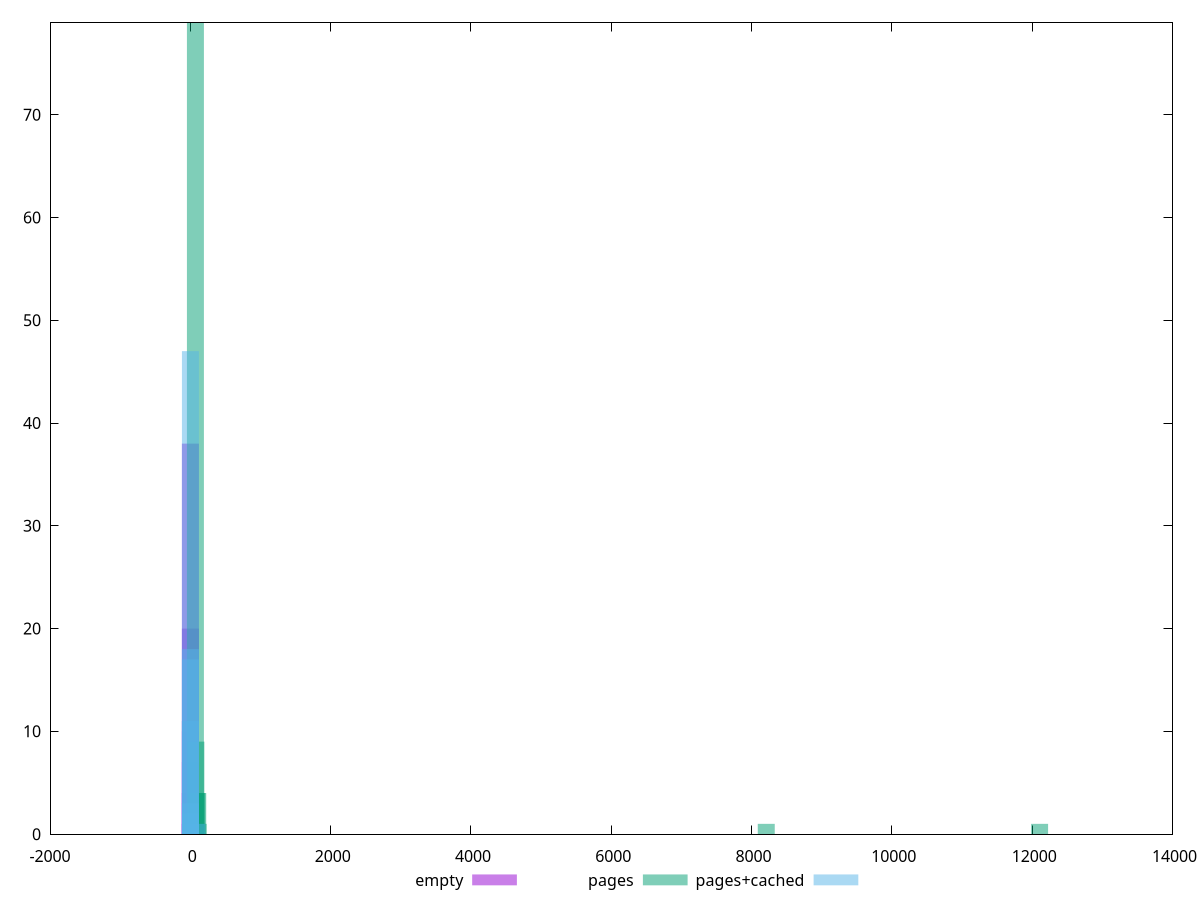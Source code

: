 $_empty <<EOF
8.36057719598334 1
1.6829733316589843 1
1.3572365577895036 10
1.0857892462316028 1
1.574394407035824 4
1.4115260201010837 4
1.3029470954779234 11
1.2486576331663433 38
1.194368170854763 20
1.140078708543183 7
1.4658154824126637 3
EOF
$_pages <<EOF
12105.718244315316 1
79.38175897911682 9
72.76661239752376 79
92.61205214230297 4
105.8423453054891 4
112.45749188708217 1
85.99690556070989 1
8209.396907756998 1
EOF
$_pagesCached <<EOF
93.53464053824193 1
2.5098740752658837 1
1.673249383510589 17
1.840574321861648 11
1.5059244451595302 47
1.3385995068084713 18
2.007899260212707 3
2.342549136914825 2
EOF
set key outside below
set terminal pngcairo
set output "report_00006_2020-11-02T20-21-41.718Z/server-response-time/server-response-time_empty_pages_pages+cached+hist.png"
set boxwidth 242.09264910138168
set style fill transparent solid 0.5 noborder
set yrange [0:79]
plot $_empty title "empty" with boxes ,$_pages title "pages" with boxes ,$_pagesCached title "pages+cached" with boxes ,